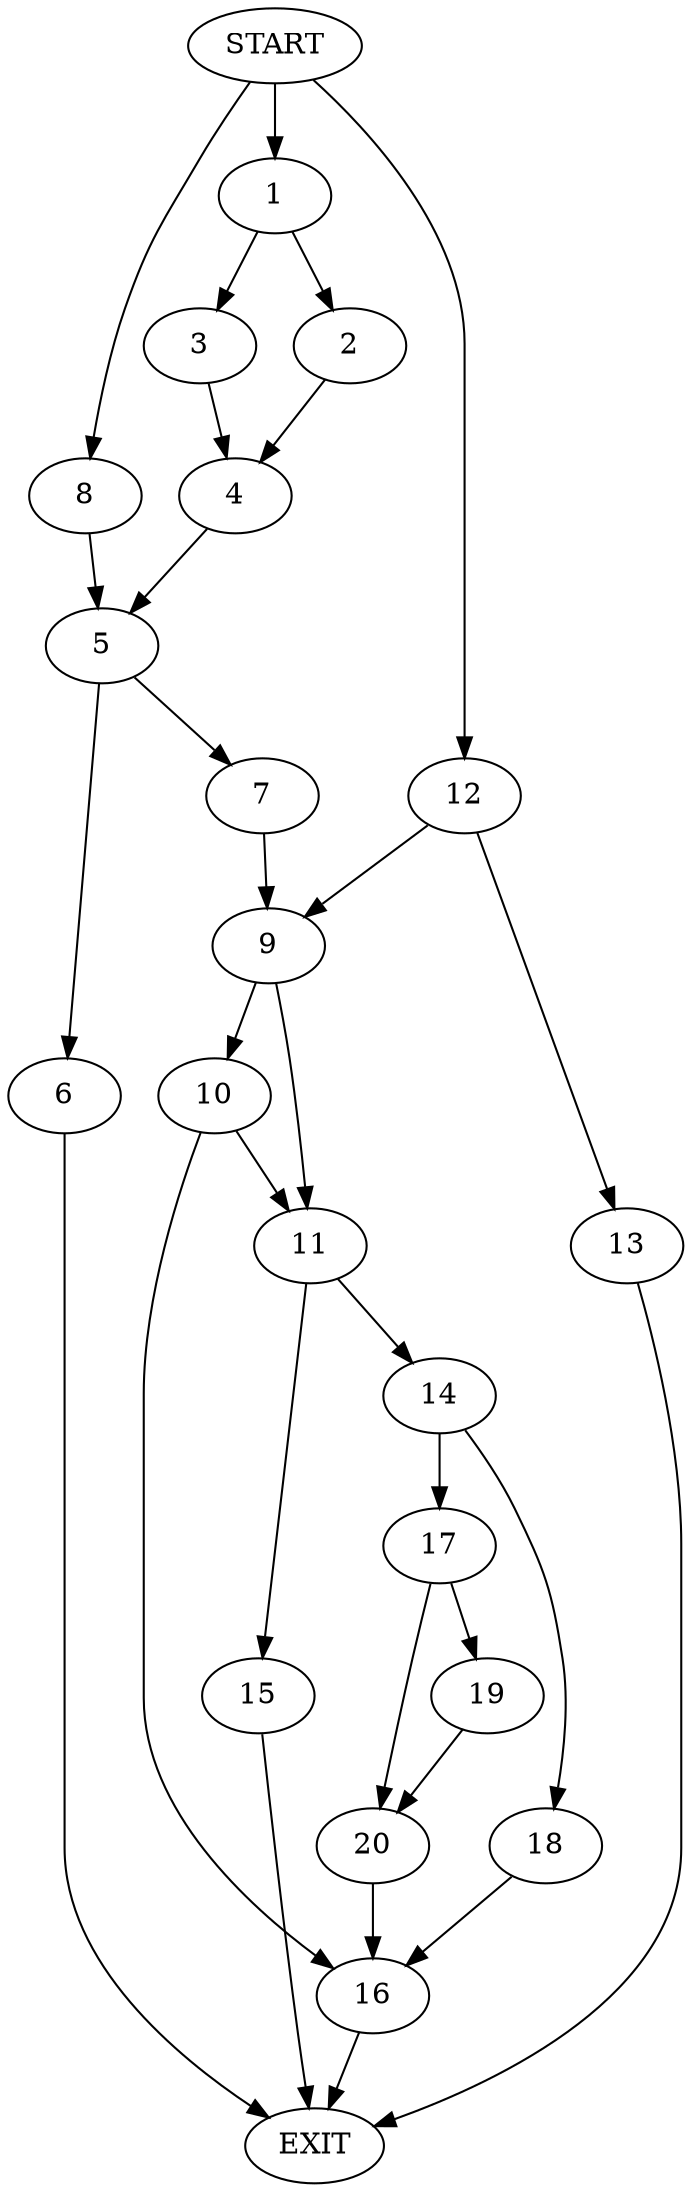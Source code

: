 digraph {
0 [label="START"]
21 [label="EXIT"]
0 -> 1
1 -> 2
1 -> 3
2 -> 4
3 -> 4
4 -> 5
5 -> 6
5 -> 7
0 -> 8
8 -> 5
7 -> 9
6 -> 21
9 -> 10
9 -> 11
0 -> 12
12 -> 13
12 -> 9
13 -> 21
11 -> 14
11 -> 15
10 -> 11
10 -> 16
16 -> 21
15 -> 21
14 -> 17
14 -> 18
18 -> 16
17 -> 19
17 -> 20
19 -> 20
20 -> 16
}
